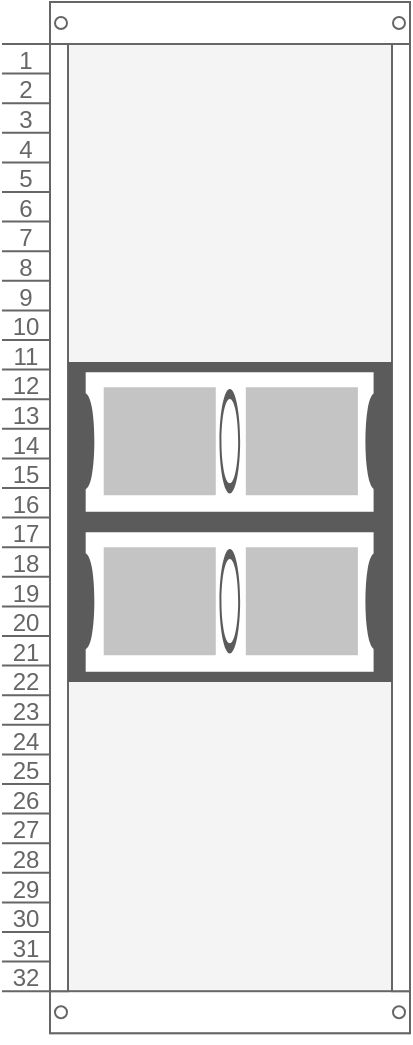 <mxfile version="27.0.8">
  <diagram name="Seite-1" id="bKi48Nllbkm4q8D3LhVU">
    <mxGraphModel dx="976" dy="604" grid="1" gridSize="10" guides="1" tooltips="1" connect="1" arrows="1" fold="1" page="1" pageScale="1" pageWidth="827" pageHeight="1169" math="0" shadow="0">
      <root>
        <mxCell id="0" />
        <mxCell id="1" parent="0" />
        <mxCell id="O0rZPtdsScXkaoj67VYM-2" value="" style="strokeColor=#666666;html=1;verticalLabelPosition=bottom;labelBackgroundColor=#ffffff;verticalAlign=top;outlineConnect=0;shadow=0;dashed=0;shape=mxgraph.rackGeneral.rackCabinet3;fillColor2=#f4f4f4;container=1;collapsible=0;childLayout=rack;allowGaps=1;marginLeft=33;marginRight=9;marginTop=21;marginBottom=22;textColor=#666666;numDisp=ascend;" vertex="1" parent="1">
          <mxGeometry x="300" y="120" width="204" height="520" as="geometry" />
        </mxCell>
        <mxCell id="O0rZPtdsScXkaoj67VYM-3" value="" style="strokeColor=#666666;html=1;labelPosition=right;align=left;spacingLeft=15;shadow=0;dashed=0;outlineConnect=0;shape=mxgraph.rack.general.1u_rack_server;" vertex="1" parent="O0rZPtdsScXkaoj67VYM-2">
          <mxGeometry x="33" y="180" width="162" height="80" as="geometry" />
        </mxCell>
        <mxCell id="O0rZPtdsScXkaoj67VYM-4" value="" style="strokeColor=#666666;html=1;labelPosition=right;align=left;spacingLeft=15;shadow=0;dashed=0;outlineConnect=0;shape=mxgraph.rack.general.1u_rack_server;" vertex="1" parent="O0rZPtdsScXkaoj67VYM-2">
          <mxGeometry x="33" y="260" width="162" height="80" as="geometry" />
        </mxCell>
      </root>
    </mxGraphModel>
  </diagram>
</mxfile>
